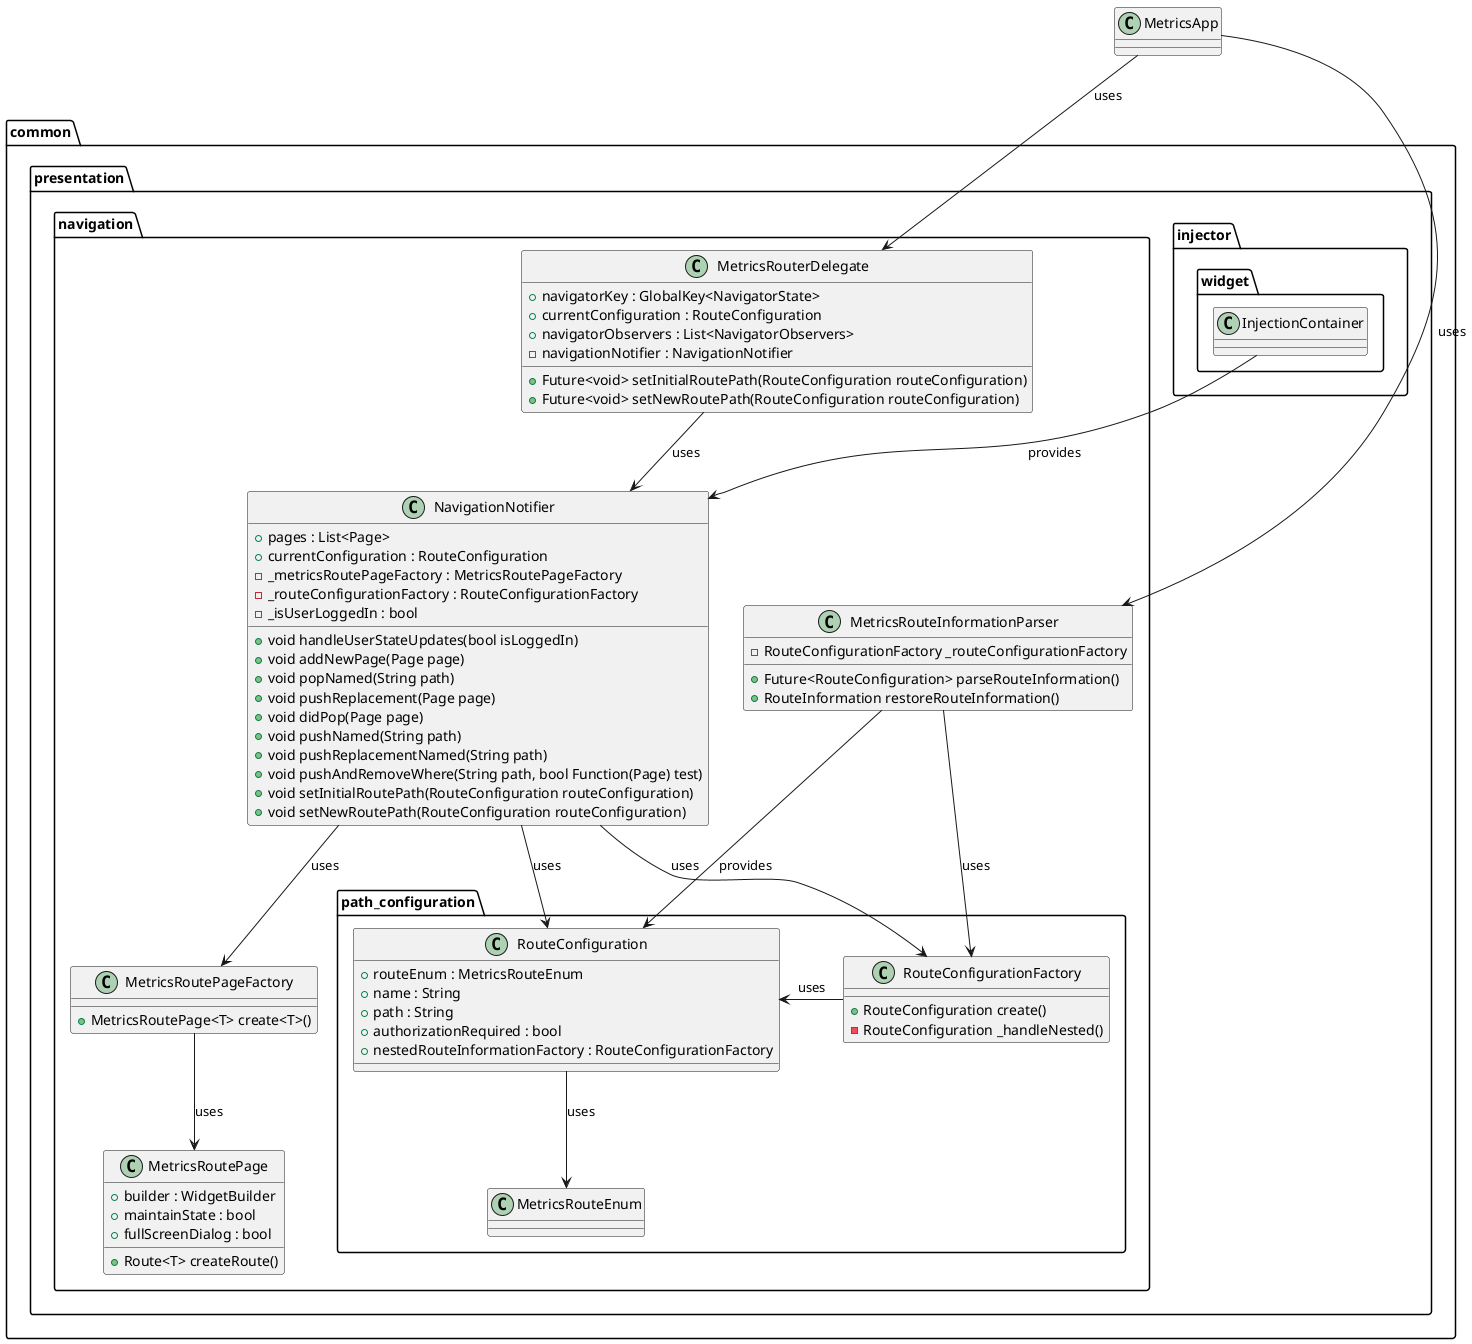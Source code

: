 @startuml navigation_class_diagram

class MetricsApp {}

package common.presentation {
    package injector.widget {
        class InjectionContainer {}
    }


    package navigation {
        package path_configuration {
            class RouteConfiguration {
                + routeEnum : MetricsRouteEnum
                + name : String
                + path : String
                + authorizationRequired : bool
                + nestedRouteInformationFactory : RouteConfigurationFactory
            }
            class MetricsRouteEnum {}
            class RouteConfigurationFactory {
                + RouteConfiguration create()
                - RouteConfiguration _handleNested()
            }
        }
        class MetricsRouteInformationParser {
            - RouteConfigurationFactory _routeConfigurationFactory
            + Future<RouteConfiguration> parseRouteInformation()
            + RouteInformation restoreRouteInformation()
        }
        class MetricsRouterDelegate {
            + navigatorKey : GlobalKey<NavigatorState>
            + currentConfiguration : RouteConfiguration
            + navigatorObservers : List<NavigatorObservers>
            - navigationNotifier : NavigationNotifier
            + Future<void> setInitialRoutePath(RouteConfiguration routeConfiguration)
            + Future<void> setNewRoutePath(RouteConfiguration routeConfiguration)
        }
        class NavigationNotifier {
            + pages : List<Page>
            + currentConfiguration : RouteConfiguration
            - _metricsRoutePageFactory : MetricsRoutePageFactory
            - _routeConfigurationFactory : RouteConfigurationFactory
            - _isUserLoggedIn : bool
            + void handleUserStateUpdates(bool isLoggedIn)
            + void addNewPage(Page page)
            + void popNamed(String path)
            + void pushReplacement(Page page)
            + void didPop(Page page)
            + void pushNamed(String path)
            + void pushReplacementNamed(String path)
            + void pushAndRemoveWhere(String path, bool Function(Page) test)
            + void setInitialRoutePath(RouteConfiguration routeConfiguration)
            + void setNewRoutePath(RouteConfiguration routeConfiguration)
        }
        class MetricsRoutePageFactory{
            + MetricsRoutePage<T> create<T>()
        }
        class MetricsRoutePage {
            + builder : WidgetBuilder
            + maintainState : bool
            + fullScreenDialog : bool
            + Route<T> createRoute()
        }

    }
}

InjectionContainer --> NavigationNotifier : provides

MetricsApp --> MetricsRouteInformationParser :uses
MetricsApp --> MetricsRouterDelegate : uses

MetricsRouteInformationParser --> RouteConfiguration : provides
MetricsRouteInformationParser --> RouteConfigurationFactory : uses

RouteConfiguration --> MetricsRouteEnum : uses
RouteConfigurationFactory -> RouteConfiguration : uses
MetricsRouterDelegate --> NavigationNotifier : uses
NavigationNotifier --> RouteConfigurationFactory : uses
NavigationNotifier --> RouteConfiguration : uses
NavigationNotifier --> MetricsRoutePageFactory : uses
MetricsRoutePageFactory --> MetricsRoutePage : uses

@enduml
